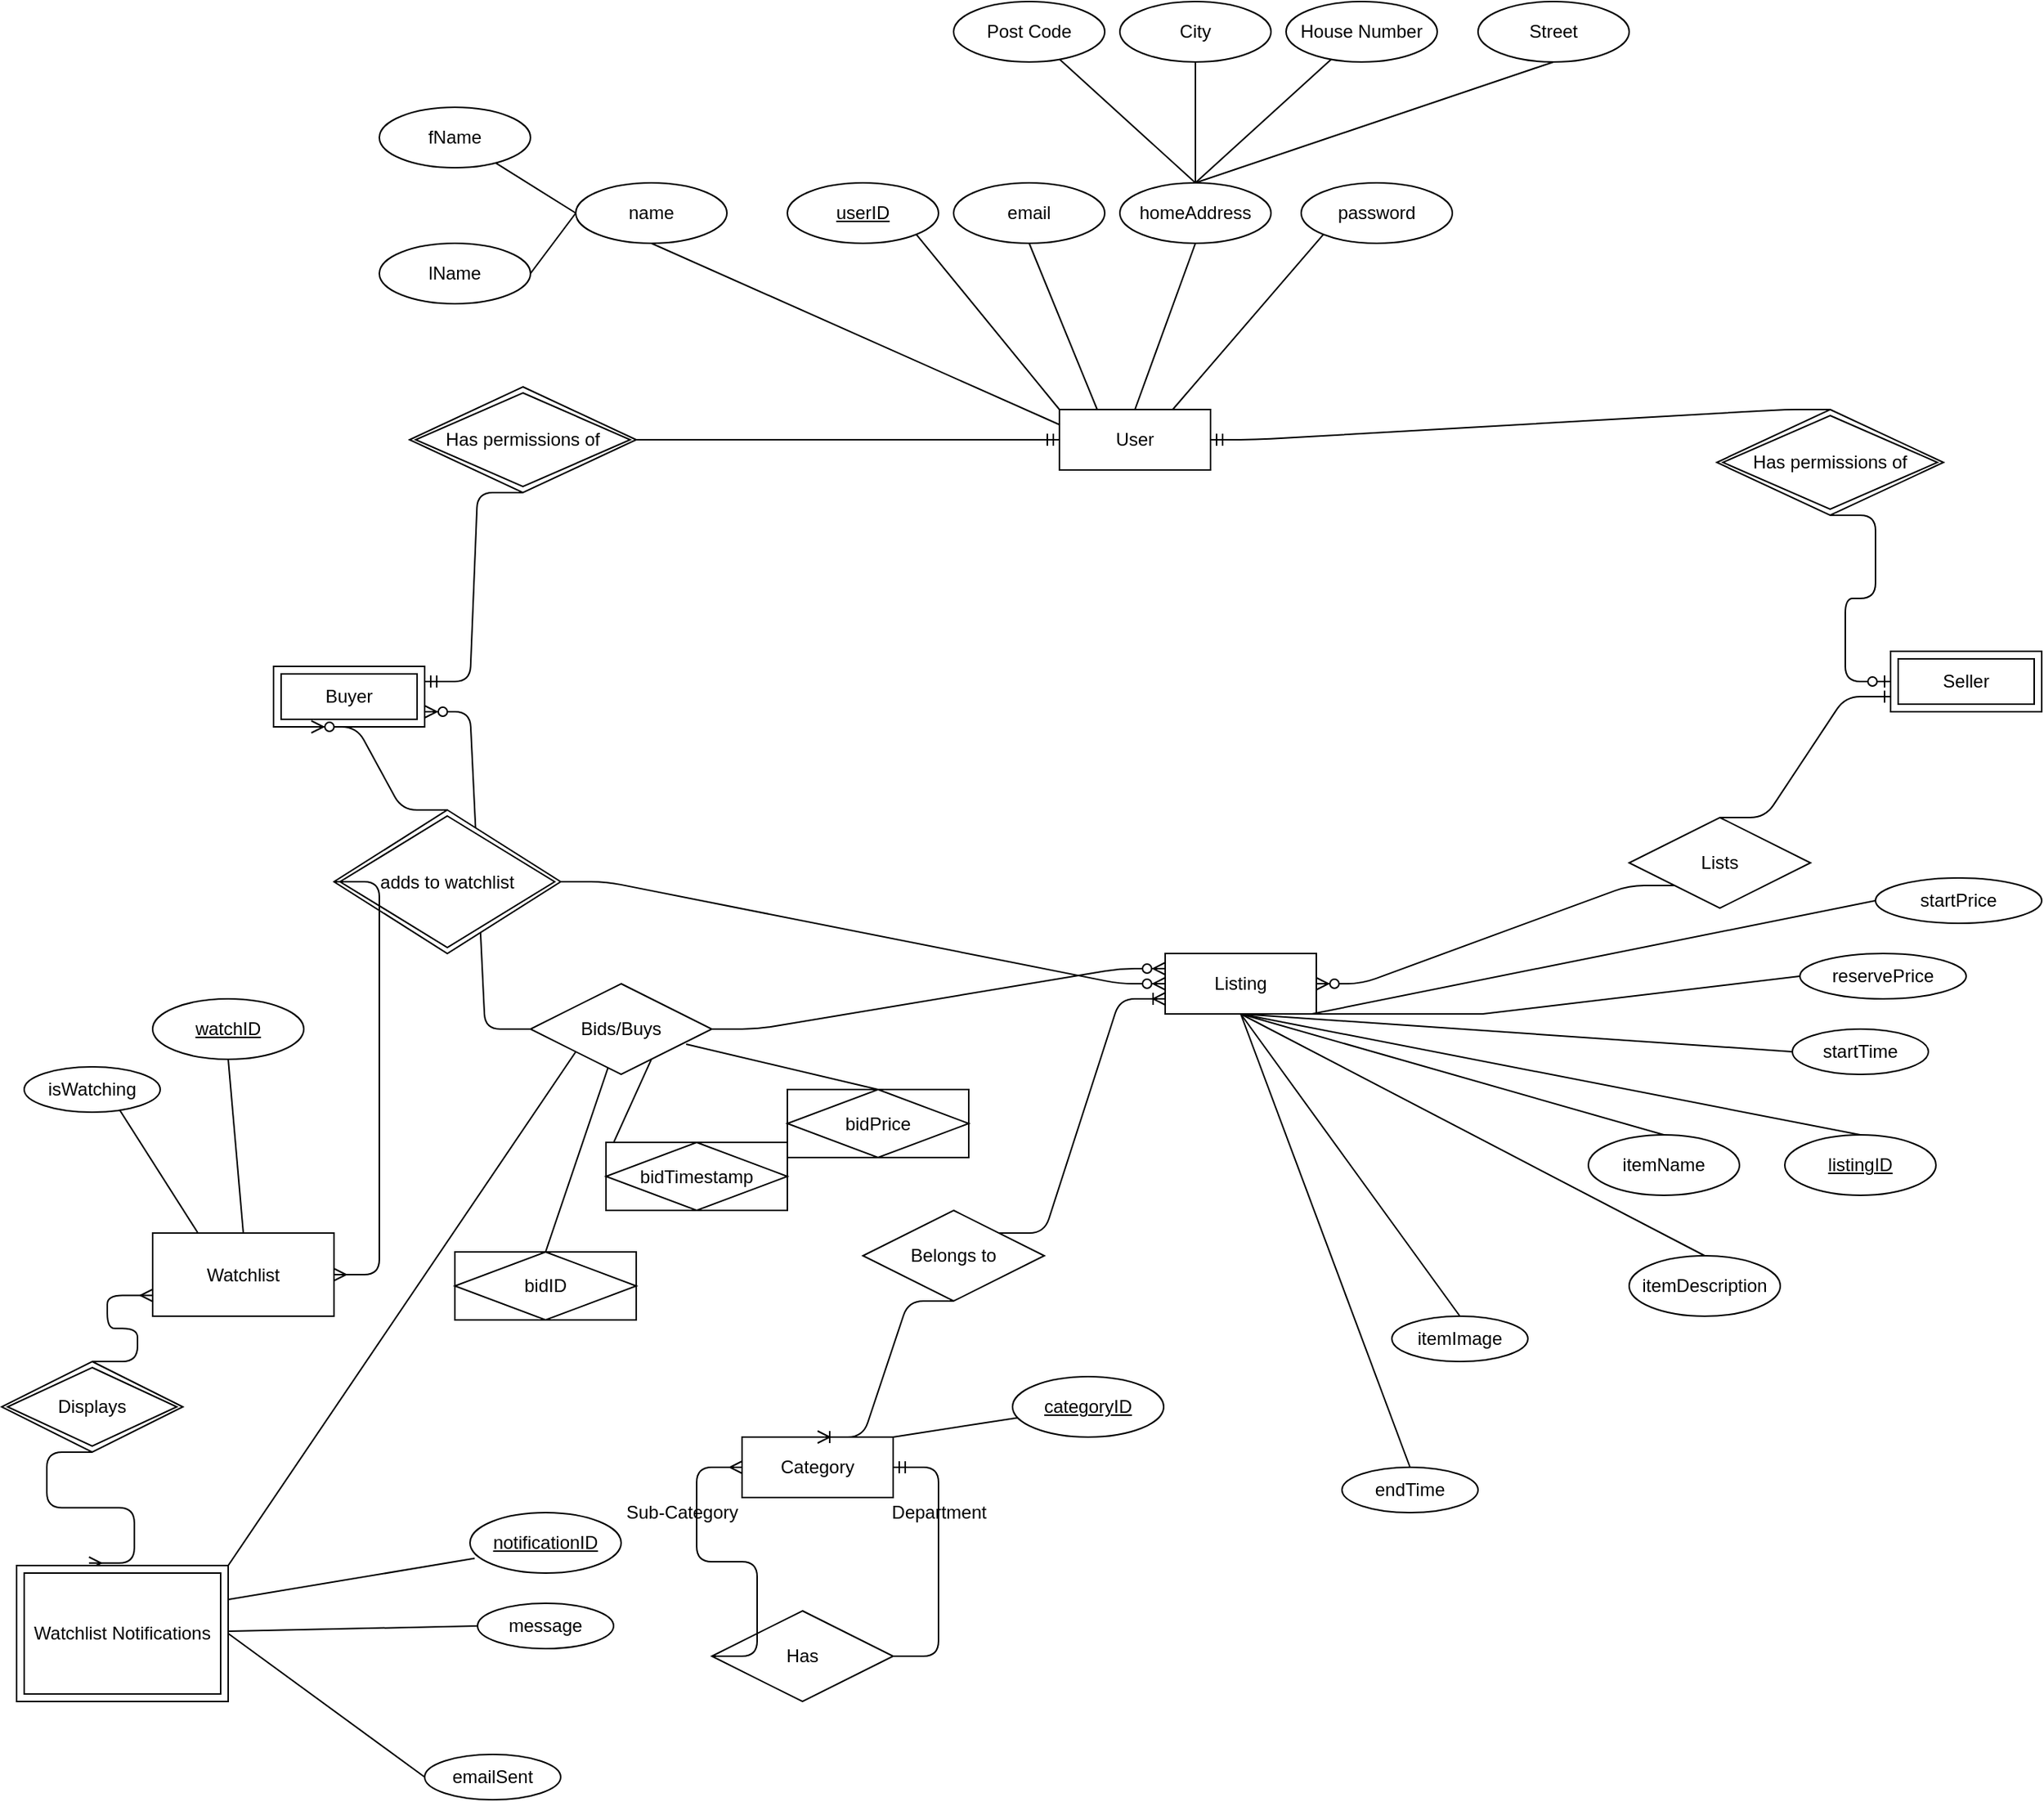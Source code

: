 <mxfile version="13.10.2" type="github">
  <diagram id="PBJe3xCFQkrLJ3TgRgL_" name="Page-1">
    <mxGraphModel dx="1074" dy="703" grid="1" gridSize="10" guides="1" tooltips="1" connect="1" arrows="1" fold="1" page="1" pageScale="1" pageWidth="1169" pageHeight="827" math="0" shadow="0">
      <root>
        <mxCell id="0" />
        <mxCell id="1" parent="0" />
        <mxCell id="jdo_Bs8H3Nefda1nTduL-1" value="User" style="whiteSpace=wrap;html=1;align=center;" parent="1" vertex="1">
          <mxGeometry x="750" y="300" width="100" height="40" as="geometry" />
        </mxCell>
        <mxCell id="jdo_Bs8H3Nefda1nTduL-9" value="Seller" style="shape=ext;margin=3;double=1;whiteSpace=wrap;html=1;align=center;" parent="1" vertex="1">
          <mxGeometry x="1300" y="460" width="100" height="40" as="geometry" />
        </mxCell>
        <mxCell id="jdo_Bs8H3Nefda1nTduL-10" value="Buyer" style="shape=ext;margin=3;double=1;whiteSpace=wrap;html=1;align=center;" parent="1" vertex="1">
          <mxGeometry x="230" y="470" width="100" height="40" as="geometry" />
        </mxCell>
        <mxCell id="jdo_Bs8H3Nefda1nTduL-14" value="" style="edgeStyle=entityRelationEdgeStyle;fontSize=12;html=1;endArrow=ERzeroToOne;endFill=1;rounded=1;exitX=0.5;exitY=1;exitDx=0;exitDy=0;entryX=0;entryY=0.5;entryDx=0;entryDy=0;" parent="1" source="yyaonT6aETKzKUPkDrwu-4" target="jdo_Bs8H3Nefda1nTduL-9" edge="1">
          <mxGeometry width="100" height="100" relative="1" as="geometry">
            <mxPoint x="1225" y="380" as="sourcePoint" />
            <mxPoint x="970" y="500" as="targetPoint" />
          </mxGeometry>
        </mxCell>
        <mxCell id="jdo_Bs8H3Nefda1nTduL-17" value="" style="edgeStyle=entityRelationEdgeStyle;fontSize=12;html=1;endArrow=ERmandOne;entryX=0;entryY=0.5;entryDx=0;entryDy=0;exitX=1;exitY=0.5;exitDx=0;exitDy=0;" parent="1" source="yyaonT6aETKzKUPkDrwu-5" target="jdo_Bs8H3Nefda1nTduL-1" edge="1">
          <mxGeometry width="100" height="100" relative="1" as="geometry">
            <mxPoint x="480" y="320" as="sourcePoint" />
            <mxPoint x="630" y="200" as="targetPoint" />
          </mxGeometry>
        </mxCell>
        <mxCell id="jdo_Bs8H3Nefda1nTduL-18" value="" style="edgeStyle=entityRelationEdgeStyle;fontSize=12;html=1;endArrow=ERmandOne;entryX=1;entryY=0.25;entryDx=0;entryDy=0;exitX=0.5;exitY=1;exitDx=0;exitDy=0;" parent="1" source="yyaonT6aETKzKUPkDrwu-5" target="jdo_Bs8H3Nefda1nTduL-10" edge="1">
          <mxGeometry width="100" height="100" relative="1" as="geometry">
            <mxPoint x="405" y="365" as="sourcePoint" />
            <mxPoint x="380" y="350" as="targetPoint" />
          </mxGeometry>
        </mxCell>
        <mxCell id="jdo_Bs8H3Nefda1nTduL-20" value="Lists" style="shape=rhombus;perimeter=rhombusPerimeter;whiteSpace=wrap;html=1;align=center;" parent="1" vertex="1">
          <mxGeometry x="1127" y="570" width="120" height="60" as="geometry" />
        </mxCell>
        <mxCell id="jdo_Bs8H3Nefda1nTduL-21" value="Listing" style="whiteSpace=wrap;html=1;align=center;" parent="1" vertex="1">
          <mxGeometry x="820" y="660" width="100" height="40" as="geometry" />
        </mxCell>
        <mxCell id="jdo_Bs8H3Nefda1nTduL-22" value="" style="edgeStyle=entityRelationEdgeStyle;fontSize=12;html=1;endArrow=ERzeroToMany;endFill=1;entryX=1;entryY=0.5;entryDx=0;entryDy=0;exitX=0;exitY=1;exitDx=0;exitDy=0;" parent="1" source="jdo_Bs8H3Nefda1nTduL-20" target="jdo_Bs8H3Nefda1nTduL-21" edge="1">
          <mxGeometry width="100" height="100" relative="1" as="geometry">
            <mxPoint x="1190" y="620" as="sourcePoint" />
            <mxPoint x="1330" y="650" as="targetPoint" />
          </mxGeometry>
        </mxCell>
        <mxCell id="jdo_Bs8H3Nefda1nTduL-25" value="" style="edgeStyle=entityRelationEdgeStyle;fontSize=12;html=1;endArrow=ERmandOne;entryX=1;entryY=0.5;entryDx=0;entryDy=0;exitX=0.5;exitY=0;exitDx=0;exitDy=0;" parent="1" source="yyaonT6aETKzKUPkDrwu-4" target="jdo_Bs8H3Nefda1nTduL-1" edge="1">
          <mxGeometry width="100" height="100" relative="1" as="geometry">
            <mxPoint x="1187.5" y="312.5" as="sourcePoint" />
            <mxPoint x="1030" y="120" as="targetPoint" />
          </mxGeometry>
        </mxCell>
        <mxCell id="jdo_Bs8H3Nefda1nTduL-26" value="listingID" style="ellipse;whiteSpace=wrap;html=1;align=center;fontStyle=4;" parent="1" vertex="1">
          <mxGeometry x="1230" y="780" width="100" height="40" as="geometry" />
        </mxCell>
        <mxCell id="jdo_Bs8H3Nefda1nTduL-27" value="" style="endArrow=none;html=1;rounded=0;entryX=0.5;entryY=0;entryDx=0;entryDy=0;exitX=0.5;exitY=1;exitDx=0;exitDy=0;" parent="1" source="jdo_Bs8H3Nefda1nTduL-21" target="jdo_Bs8H3Nefda1nTduL-26" edge="1">
          <mxGeometry relative="1" as="geometry">
            <mxPoint x="1270" y="460" as="sourcePoint" />
            <mxPoint x="1430" y="460" as="targetPoint" />
          </mxGeometry>
        </mxCell>
        <mxCell id="jdo_Bs8H3Nefda1nTduL-28" value="" style="edgeStyle=entityRelationEdgeStyle;fontSize=12;html=1;endArrow=ERone;endFill=1;entryX=0;entryY=0.75;entryDx=0;entryDy=0;exitX=0.5;exitY=0;exitDx=0;exitDy=0;" parent="1" source="jdo_Bs8H3Nefda1nTduL-20" target="jdo_Bs8H3Nefda1nTduL-9" edge="1">
          <mxGeometry width="100" height="100" relative="1" as="geometry">
            <mxPoint x="980" y="760" as="sourcePoint" />
            <mxPoint x="1080" y="660" as="targetPoint" />
          </mxGeometry>
        </mxCell>
        <mxCell id="jdo_Bs8H3Nefda1nTduL-29" value="itemName" style="ellipse;whiteSpace=wrap;html=1;align=center;" parent="1" vertex="1">
          <mxGeometry x="1100" y="780" width="100" height="40" as="geometry" />
        </mxCell>
        <mxCell id="jdo_Bs8H3Nefda1nTduL-30" value="" style="endArrow=none;html=1;rounded=0;entryX=0.5;entryY=1;entryDx=0;entryDy=0;exitX=0.5;exitY=0;exitDx=0;exitDy=0;" parent="1" source="jdo_Bs8H3Nefda1nTduL-29" target="jdo_Bs8H3Nefda1nTduL-21" edge="1">
          <mxGeometry relative="1" as="geometry">
            <mxPoint x="850" y="770" as="sourcePoint" />
            <mxPoint x="1010" y="770" as="targetPoint" />
          </mxGeometry>
        </mxCell>
        <mxCell id="jdo_Bs8H3Nefda1nTduL-31" value="itemDescription" style="ellipse;whiteSpace=wrap;html=1;align=center;" parent="1" vertex="1">
          <mxGeometry x="1127" y="860" width="100" height="40" as="geometry" />
        </mxCell>
        <mxCell id="jdo_Bs8H3Nefda1nTduL-34" value="" style="endArrow=none;html=1;rounded=0;entryX=0.5;entryY=1;entryDx=0;entryDy=0;exitX=0.5;exitY=0;exitDx=0;exitDy=0;" parent="1" source="jdo_Bs8H3Nefda1nTduL-31" target="jdo_Bs8H3Nefda1nTduL-21" edge="1">
          <mxGeometry relative="1" as="geometry">
            <mxPoint x="1040" y="810" as="sourcePoint" />
            <mxPoint x="1030" y="750" as="targetPoint" />
          </mxGeometry>
        </mxCell>
        <mxCell id="jdo_Bs8H3Nefda1nTduL-35" value="Bids/Buys" style="shape=rhombus;perimeter=rhombusPerimeter;whiteSpace=wrap;html=1;align=center;" parent="1" vertex="1">
          <mxGeometry x="400" y="680" width="120" height="60" as="geometry" />
        </mxCell>
        <mxCell id="jdo_Bs8H3Nefda1nTduL-37" value="" style="edgeStyle=entityRelationEdgeStyle;fontSize=12;html=1;endArrow=ERzeroToMany;endFill=1;entryX=0;entryY=0.25;entryDx=0;entryDy=0;exitX=1;exitY=0.5;exitDx=0;exitDy=0;" parent="1" source="jdo_Bs8H3Nefda1nTduL-35" target="jdo_Bs8H3Nefda1nTduL-21" edge="1">
          <mxGeometry width="100" height="100" relative="1" as="geometry">
            <mxPoint x="680" y="810" as="sourcePoint" />
            <mxPoint x="780" y="710" as="targetPoint" />
          </mxGeometry>
        </mxCell>
        <mxCell id="jdo_Bs8H3Nefda1nTduL-38" value="" style="edgeStyle=entityRelationEdgeStyle;fontSize=12;html=1;endArrow=ERzeroToMany;endFill=1;exitX=0;exitY=0.5;exitDx=0;exitDy=0;entryX=1;entryY=0.75;entryDx=0;entryDy=0;" parent="1" source="jdo_Bs8H3Nefda1nTduL-35" target="jdo_Bs8H3Nefda1nTduL-10" edge="1">
          <mxGeometry width="100" height="100" relative="1" as="geometry">
            <mxPoint x="690" y="640" as="sourcePoint" />
            <mxPoint x="510" y="510" as="targetPoint" />
          </mxGeometry>
        </mxCell>
        <mxCell id="jdo_Bs8H3Nefda1nTduL-40" value="" style="endArrow=none;html=1;rounded=0;entryX=0.5;entryY=0;entryDx=0;entryDy=0;" parent="1" target="mfhCSQvNzGBigoYCUfAT-106" edge="1">
          <mxGeometry relative="1" as="geometry">
            <mxPoint x="503" y="720" as="sourcePoint" />
            <mxPoint x="630.0" y="720" as="targetPoint" />
          </mxGeometry>
        </mxCell>
        <mxCell id="jdo_Bs8H3Nefda1nTduL-42" value="" style="endArrow=none;html=1;rounded=0;exitX=0.5;exitY=0;exitDx=0;exitDy=0;" parent="1" source="mfhCSQvNzGBigoYCUfAT-104" target="jdo_Bs8H3Nefda1nTduL-35" edge="1">
          <mxGeometry relative="1" as="geometry">
            <mxPoint x="490.0" y="675" as="sourcePoint" />
            <mxPoint x="910" y="610" as="targetPoint" />
          </mxGeometry>
        </mxCell>
        <mxCell id="jdo_Bs8H3Nefda1nTduL-44" value="" style="endArrow=none;html=1;rounded=0;entryX=0.5;entryY=1;entryDx=0;entryDy=0;exitX=0.5;exitY=0;exitDx=0;exitDy=0;" parent="1" source="mfhCSQvNzGBigoYCUfAT-100" target="jdo_Bs8H3Nefda1nTduL-21" edge="1">
          <mxGeometry relative="1" as="geometry">
            <mxPoint x="975" y="990" as="sourcePoint" />
            <mxPoint x="880" y="710" as="targetPoint" />
          </mxGeometry>
        </mxCell>
        <mxCell id="jdo_Bs8H3Nefda1nTduL-45" value="Belongs to" style="shape=rhombus;perimeter=rhombusPerimeter;whiteSpace=wrap;html=1;align=center;" parent="1" vertex="1">
          <mxGeometry x="620" y="830" width="120" height="60" as="geometry" />
        </mxCell>
        <mxCell id="jdo_Bs8H3Nefda1nTduL-46" value="Category" style="whiteSpace=wrap;html=1;align=center;" parent="1" vertex="1">
          <mxGeometry x="540" y="980" width="100" height="40" as="geometry" />
        </mxCell>
        <mxCell id="jdo_Bs8H3Nefda1nTduL-50" value="" style="edgeStyle=entityRelationEdgeStyle;fontSize=12;html=1;endArrow=ERoneToMany;exitX=0.5;exitY=1;exitDx=0;exitDy=0;entryX=0.5;entryY=0;entryDx=0;entryDy=0;" parent="1" source="jdo_Bs8H3Nefda1nTduL-45" target="jdo_Bs8H3Nefda1nTduL-46" edge="1">
          <mxGeometry width="100" height="100" relative="1" as="geometry">
            <mxPoint x="767" y="870" as="sourcePoint" />
            <mxPoint x="940" y="690" as="targetPoint" />
          </mxGeometry>
        </mxCell>
        <mxCell id="mfhCSQvNzGBigoYCUfAT-18" style="edgeStyle=none;rounded=0;orthogonalLoop=1;jettySize=auto;html=1;exitX=1;exitY=1;exitDx=0;exitDy=0;entryX=0;entryY=0;entryDx=0;entryDy=0;endArrow=none;endFill=0;" parent="1" source="mfhCSQvNzGBigoYCUfAT-3" target="jdo_Bs8H3Nefda1nTduL-1" edge="1">
          <mxGeometry relative="1" as="geometry" />
        </mxCell>
        <mxCell id="mfhCSQvNzGBigoYCUfAT-3" value="&lt;u&gt;userID&lt;/u&gt;" style="ellipse;whiteSpace=wrap;html=1;align=center;" parent="1" vertex="1">
          <mxGeometry x="570" y="150" width="100" height="40" as="geometry" />
        </mxCell>
        <mxCell id="mfhCSQvNzGBigoYCUfAT-17" style="edgeStyle=none;rounded=0;orthogonalLoop=1;jettySize=auto;html=1;exitX=0.5;exitY=1;exitDx=0;exitDy=0;entryX=0.25;entryY=0;entryDx=0;entryDy=0;endArrow=none;endFill=0;" parent="1" source="mfhCSQvNzGBigoYCUfAT-7" target="jdo_Bs8H3Nefda1nTduL-1" edge="1">
          <mxGeometry relative="1" as="geometry" />
        </mxCell>
        <mxCell id="mfhCSQvNzGBigoYCUfAT-7" value="email" style="ellipse;whiteSpace=wrap;html=1;align=center;" parent="1" vertex="1">
          <mxGeometry x="680" y="150" width="100" height="40" as="geometry" />
        </mxCell>
        <mxCell id="mfhCSQvNzGBigoYCUfAT-16" style="edgeStyle=none;rounded=0;orthogonalLoop=1;jettySize=auto;html=1;exitX=0.5;exitY=1;exitDx=0;exitDy=0;entryX=0.5;entryY=0;entryDx=0;entryDy=0;endArrow=none;endFill=0;" parent="1" target="jdo_Bs8H3Nefda1nTduL-1" edge="1">
          <mxGeometry relative="1" as="geometry">
            <mxPoint x="840.0" y="190" as="sourcePoint" />
          </mxGeometry>
        </mxCell>
        <mxCell id="mfhCSQvNzGBigoYCUfAT-19" style="edgeStyle=none;rounded=0;orthogonalLoop=1;jettySize=auto;html=1;exitX=0;exitY=1;exitDx=0;exitDy=0;entryX=0.75;entryY=0;entryDx=0;entryDy=0;endArrow=none;endFill=0;" parent="1" source="mfhCSQvNzGBigoYCUfAT-13" target="jdo_Bs8H3Nefda1nTduL-1" edge="1">
          <mxGeometry relative="1" as="geometry" />
        </mxCell>
        <mxCell id="mfhCSQvNzGBigoYCUfAT-13" value="password" style="ellipse;whiteSpace=wrap;html=1;align=center;" parent="1" vertex="1">
          <mxGeometry x="910" y="150" width="100" height="40" as="geometry" />
        </mxCell>
        <mxCell id="mfhCSQvNzGBigoYCUfAT-27" value="itemImage" style="ellipse;whiteSpace=wrap;html=1;align=center;" parent="1" vertex="1">
          <mxGeometry x="970" y="900" width="90" height="30" as="geometry" />
        </mxCell>
        <mxCell id="mfhCSQvNzGBigoYCUfAT-28" value="" style="endArrow=none;html=1;rounded=0;exitX=0.5;exitY=0;exitDx=0;exitDy=0;" parent="1" source="mfhCSQvNzGBigoYCUfAT-27" edge="1">
          <mxGeometry relative="1" as="geometry">
            <mxPoint x="1055.355" y="925.858" as="sourcePoint" />
            <mxPoint x="870" y="700" as="targetPoint" />
          </mxGeometry>
        </mxCell>
        <mxCell id="mfhCSQvNzGBigoYCUfAT-29" value="reservePrice" style="ellipse;whiteSpace=wrap;html=1;align=center;" parent="1" vertex="1">
          <mxGeometry x="1240" y="660" width="110" height="30" as="geometry" />
        </mxCell>
        <mxCell id="mfhCSQvNzGBigoYCUfAT-30" value="" style="endArrow=none;html=1;rounded=0;entryX=1;entryY=1;entryDx=0;entryDy=0;exitX=0;exitY=0.5;exitDx=0;exitDy=0;" parent="1" source="mfhCSQvNzGBigoYCUfAT-29" edge="1">
          <mxGeometry relative="1" as="geometry">
            <mxPoint x="1005.355" y="925.858" as="sourcePoint" />
            <mxPoint x="870.0" y="700" as="targetPoint" />
            <Array as="points">
              <mxPoint x="1030" y="700" />
            </Array>
          </mxGeometry>
        </mxCell>
        <mxCell id="mfhCSQvNzGBigoYCUfAT-41" value="" style="endArrow=none;html=1;rounded=0;exitX=0;exitY=0.5;exitDx=0;exitDy=0;" parent="1" edge="1" source="mfhCSQvNzGBigoYCUfAT-96">
          <mxGeometry relative="1" as="geometry">
            <mxPoint x="1240" y="730" as="sourcePoint" />
            <mxPoint x="870" y="700" as="targetPoint" />
          </mxGeometry>
        </mxCell>
        <mxCell id="mfhCSQvNzGBigoYCUfAT-44" value="" style="endArrow=none;html=1;rounded=0;entryX=0;entryY=0.25;entryDx=0;entryDy=0;exitX=0.667;exitY=0.833;exitDx=0;exitDy=0;exitPerimeter=0;" parent="1" source="jdo_Bs8H3Nefda1nTduL-35" target="mfhCSQvNzGBigoYCUfAT-105" edge="1">
          <mxGeometry relative="1" as="geometry">
            <mxPoint x="540" y="720" as="sourcePoint" />
            <mxPoint x="510.0" y="800" as="targetPoint" />
          </mxGeometry>
        </mxCell>
        <mxCell id="mfhCSQvNzGBigoYCUfAT-49" value="" style="edgeStyle=none;rounded=0;orthogonalLoop=1;jettySize=auto;html=1;endArrow=none;endFill=0;" parent="1" target="mfhCSQvNzGBigoYCUfAT-48" edge="1">
          <mxGeometry relative="1" as="geometry">
            <mxPoint x="840.0" y="150" as="sourcePoint" />
          </mxGeometry>
        </mxCell>
        <mxCell id="mfhCSQvNzGBigoYCUfAT-48" value="City" style="ellipse;whiteSpace=wrap;html=1;align=center;" parent="1" vertex="1">
          <mxGeometry x="790" y="30" width="100" height="40" as="geometry" />
        </mxCell>
        <mxCell id="mfhCSQvNzGBigoYCUfAT-50" value="" style="edgeStyle=none;rounded=0;orthogonalLoop=1;jettySize=auto;html=1;exitX=0.5;exitY=0;exitDx=0;exitDy=0;endArrow=none;endFill=0;" parent="1" target="mfhCSQvNzGBigoYCUfAT-51" edge="1">
          <mxGeometry relative="1" as="geometry">
            <mxPoint x="840.0" y="150" as="sourcePoint" />
          </mxGeometry>
        </mxCell>
        <mxCell id="mfhCSQvNzGBigoYCUfAT-51" value="House Number" style="ellipse;whiteSpace=wrap;html=1;align=center;" parent="1" vertex="1">
          <mxGeometry x="900" y="30" width="100" height="40" as="geometry" />
        </mxCell>
        <mxCell id="mfhCSQvNzGBigoYCUfAT-52" value="" style="edgeStyle=none;rounded=0;orthogonalLoop=1;jettySize=auto;html=1;exitX=0.5;exitY=0;exitDx=0;exitDy=0;endArrow=none;endFill=0;" parent="1" target="mfhCSQvNzGBigoYCUfAT-53" edge="1">
          <mxGeometry relative="1" as="geometry">
            <mxPoint x="840.0" y="150" as="sourcePoint" />
          </mxGeometry>
        </mxCell>
        <mxCell id="mfhCSQvNzGBigoYCUfAT-53" value="Post Code" style="ellipse;whiteSpace=wrap;html=1;align=center;" parent="1" vertex="1">
          <mxGeometry x="680" y="30" width="100" height="40" as="geometry" />
        </mxCell>
        <mxCell id="mfhCSQvNzGBigoYCUfAT-58" style="edgeStyle=none;rounded=0;orthogonalLoop=1;jettySize=auto;html=1;exitX=0.5;exitY=1;exitDx=0;exitDy=0;entryX=0;entryY=0.25;entryDx=0;entryDy=0;endArrow=none;endFill=0;" parent="1" target="jdo_Bs8H3Nefda1nTduL-1" edge="1">
          <mxGeometry relative="1" as="geometry">
            <mxPoint x="545.0" y="300" as="targetPoint" />
            <mxPoint x="480" y="190" as="sourcePoint" />
          </mxGeometry>
        </mxCell>
        <mxCell id="mfhCSQvNzGBigoYCUfAT-60" value="Street" style="ellipse;whiteSpace=wrap;html=1;align=center;" parent="1" vertex="1">
          <mxGeometry x="1027" y="30" width="100" height="40" as="geometry" />
        </mxCell>
        <mxCell id="mfhCSQvNzGBigoYCUfAT-61" value="" style="edgeStyle=none;rounded=0;orthogonalLoop=1;jettySize=auto;html=1;exitX=0.5;exitY=0;exitDx=0;exitDy=0;endArrow=none;endFill=0;entryX=0.5;entryY=1;entryDx=0;entryDy=0;" parent="1" target="mfhCSQvNzGBigoYCUfAT-60" edge="1">
          <mxGeometry relative="1" as="geometry">
            <mxPoint x="840.0" y="150" as="sourcePoint" />
            <mxPoint x="939.953" y="78.322" as="targetPoint" />
          </mxGeometry>
        </mxCell>
        <mxCell id="mfhCSQvNzGBigoYCUfAT-67" value="" style="edgeStyle=none;rounded=0;orthogonalLoop=1;jettySize=auto;html=1;endArrow=none;endFill=0;exitX=0;exitY=0.5;exitDx=0;exitDy=0;" parent="1" target="mfhCSQvNzGBigoYCUfAT-68" edge="1">
          <mxGeometry relative="1" as="geometry">
            <mxPoint x="430" y="170" as="sourcePoint" />
          </mxGeometry>
        </mxCell>
        <mxCell id="mfhCSQvNzGBigoYCUfAT-68" value="fName" style="ellipse;whiteSpace=wrap;html=1;align=center;" parent="1" vertex="1">
          <mxGeometry x="300" y="100" width="100" height="40" as="geometry" />
        </mxCell>
        <mxCell id="mfhCSQvNzGBigoYCUfAT-69" value="lName" style="ellipse;whiteSpace=wrap;html=1;align=center;" parent="1" vertex="1">
          <mxGeometry x="300" y="190" width="100" height="40" as="geometry" />
        </mxCell>
        <mxCell id="mfhCSQvNzGBigoYCUfAT-70" value="" style="edgeStyle=none;rounded=0;orthogonalLoop=1;jettySize=auto;html=1;endArrow=none;endFill=0;exitX=0;exitY=0.5;exitDx=0;exitDy=0;entryX=1;entryY=0.5;entryDx=0;entryDy=0;" parent="1" target="mfhCSQvNzGBigoYCUfAT-69" edge="1">
          <mxGeometry relative="1" as="geometry">
            <mxPoint x="430" y="170" as="sourcePoint" />
            <mxPoint x="386.896" y="146.86" as="targetPoint" />
          </mxGeometry>
        </mxCell>
        <mxCell id="mfhCSQvNzGBigoYCUfAT-94" value="homeAddress" style="ellipse;whiteSpace=wrap;html=1;align=center;" parent="1" vertex="1">
          <mxGeometry x="790" y="150" width="100" height="40" as="geometry" />
        </mxCell>
        <mxCell id="mfhCSQvNzGBigoYCUfAT-96" value="startTime" style="ellipse;whiteSpace=wrap;html=1;align=center;" parent="1" vertex="1">
          <mxGeometry x="1235" y="710" width="90" height="30" as="geometry" />
        </mxCell>
        <mxCell id="mfhCSQvNzGBigoYCUfAT-100" value="endTime" style="ellipse;whiteSpace=wrap;html=1;align=center;" parent="1" vertex="1">
          <mxGeometry x="937" y="1000" width="90" height="30" as="geometry" />
        </mxCell>
        <mxCell id="mfhCSQvNzGBigoYCUfAT-104" value="bidID" style="shape=associativeEntity;whiteSpace=wrap;html=1;align=center;" parent="1" vertex="1">
          <mxGeometry x="350" y="857.5" width="120" height="45" as="geometry" />
        </mxCell>
        <mxCell id="mfhCSQvNzGBigoYCUfAT-105" value="bidTimestamp" style="shape=associativeEntity;whiteSpace=wrap;html=1;align=center;" parent="1" vertex="1">
          <mxGeometry x="450" y="785" width="120" height="45" as="geometry" />
        </mxCell>
        <mxCell id="mfhCSQvNzGBigoYCUfAT-106" value="bidPrice" style="shape=associativeEntity;whiteSpace=wrap;html=1;align=center;" parent="1" vertex="1">
          <mxGeometry x="570" y="750" width="120" height="45" as="geometry" />
        </mxCell>
        <mxCell id="mfhCSQvNzGBigoYCUfAT-126" value="startPrice" style="ellipse;whiteSpace=wrap;html=1;align=center;" parent="1" vertex="1">
          <mxGeometry x="1290" y="610" width="110" height="30" as="geometry" />
        </mxCell>
        <mxCell id="mfhCSQvNzGBigoYCUfAT-127" value="" style="endArrow=none;html=1;rounded=0;exitX=0;exitY=0.5;exitDx=0;exitDy=0;" parent="1" source="mfhCSQvNzGBigoYCUfAT-126" edge="1">
          <mxGeometry relative="1" as="geometry">
            <mxPoint x="1287" y="720" as="sourcePoint" />
            <mxPoint x="917" y="700" as="targetPoint" />
          </mxGeometry>
        </mxCell>
        <mxCell id="mfhCSQvNzGBigoYCUfAT-128" value="" style="edgeStyle=entityRelationEdgeStyle;fontSize=12;html=1;endArrow=ERoneToMany;entryX=0;entryY=0.75;entryDx=0;entryDy=0;exitX=1;exitY=0;exitDx=0;exitDy=0;" parent="1" source="jdo_Bs8H3Nefda1nTduL-45" target="jdo_Bs8H3Nefda1nTduL-21" edge="1">
          <mxGeometry width="100" height="100" relative="1" as="geometry">
            <mxPoint x="590" y="850" as="sourcePoint" />
            <mxPoint x="770" y="745" as="targetPoint" />
          </mxGeometry>
        </mxCell>
        <mxCell id="mfhCSQvNzGBigoYCUfAT-129" value="Has" style="shape=rhombus;perimeter=rhombusPerimeter;whiteSpace=wrap;html=1;align=center;" parent="1" vertex="1">
          <mxGeometry x="520" y="1095" width="120" height="60" as="geometry" />
        </mxCell>
        <mxCell id="jAN6Pm0lT5QuEJ-GA6cV-1" value="name" style="ellipse;whiteSpace=wrap;html=1;align=center;" parent="1" vertex="1">
          <mxGeometry x="430" y="150" width="100" height="40" as="geometry" />
        </mxCell>
        <mxCell id="jAN6Pm0lT5QuEJ-GA6cV-9" value="" style="edgeStyle=entityRelationEdgeStyle;fontSize=12;html=1;endArrow=ERmandOne;entryX=1;entryY=0.5;entryDx=0;entryDy=0;exitX=1;exitY=0.5;exitDx=0;exitDy=0;" parent="1" target="jdo_Bs8H3Nefda1nTduL-46" edge="1" source="mfhCSQvNzGBigoYCUfAT-129">
          <mxGeometry width="100" height="100" relative="1" as="geometry">
            <mxPoint x="650" y="1090" as="sourcePoint" />
            <mxPoint x="750" y="990" as="targetPoint" />
          </mxGeometry>
        </mxCell>
        <mxCell id="jAN6Pm0lT5QuEJ-GA6cV-11" value="" style="edgeStyle=entityRelationEdgeStyle;fontSize=12;html=1;endArrow=ERmany;entryX=0;entryY=0.5;entryDx=0;entryDy=0;exitX=0;exitY=0.5;exitDx=0;exitDy=0;" parent="1" source="mfhCSQvNzGBigoYCUfAT-129" target="jdo_Bs8H3Nefda1nTduL-46" edge="1">
          <mxGeometry width="100" height="100" relative="1" as="geometry">
            <mxPoint x="360" y="1100" as="sourcePoint" />
            <mxPoint x="470" y="1150" as="targetPoint" />
          </mxGeometry>
        </mxCell>
        <mxCell id="jAN6Pm0lT5QuEJ-GA6cV-12" value="categoryID" style="ellipse;whiteSpace=wrap;html=1;align=center;fontStyle=4;" parent="1" vertex="1">
          <mxGeometry x="719" y="940" width="100" height="40" as="geometry" />
        </mxCell>
        <mxCell id="jAN6Pm0lT5QuEJ-GA6cV-13" value="" style="endArrow=none;html=1;rounded=0;exitX=1;exitY=0;exitDx=0;exitDy=0;" parent="1" source="jdo_Bs8H3Nefda1nTduL-46" target="jAN6Pm0lT5QuEJ-GA6cV-12" edge="1">
          <mxGeometry relative="1" as="geometry">
            <mxPoint x="690" y="875" as="sourcePoint" />
            <mxPoint x="342" y="935" as="targetPoint" />
          </mxGeometry>
        </mxCell>
        <mxCell id="jAN6Pm0lT5QuEJ-GA6cV-15" value="adds to watchlist" style="shape=rhombus;double=1;perimeter=rhombusPerimeter;whiteSpace=wrap;html=1;align=center;shadow=0;sketch=0;strokeColor=#000000;gradientColor=none;" parent="1" vertex="1">
          <mxGeometry x="270" y="565" width="150" height="95" as="geometry" />
        </mxCell>
        <mxCell id="jAN6Pm0lT5QuEJ-GA6cV-16" value="" style="edgeStyle=entityRelationEdgeStyle;fontSize=12;html=1;endArrow=ERzeroToMany;endFill=1;entryX=0;entryY=0.5;entryDx=0;entryDy=0;exitX=1;exitY=0.5;exitDx=0;exitDy=0;" parent="1" source="jAN6Pm0lT5QuEJ-GA6cV-15" target="jdo_Bs8H3Nefda1nTduL-21" edge="1">
          <mxGeometry width="100" height="100" relative="1" as="geometry">
            <mxPoint x="380" y="1044" as="sourcePoint" />
            <mxPoint x="740" y="450" as="targetPoint" />
          </mxGeometry>
        </mxCell>
        <mxCell id="jAN6Pm0lT5QuEJ-GA6cV-17" value="" style="fontSize=12;html=1;endArrow=ERzeroToMany;endFill=1;exitX=0.5;exitY=0;exitDx=0;exitDy=0;edgeStyle=entityRelationEdgeStyle;entryX=0.25;entryY=1;entryDx=0;entryDy=0;" parent="1" source="jAN6Pm0lT5QuEJ-GA6cV-15" target="jdo_Bs8H3Nefda1nTduL-10" edge="1">
          <mxGeometry width="100" height="100" relative="1" as="geometry">
            <mxPoint x="230" y="560" as="sourcePoint" />
            <mxPoint x="150" y="510" as="targetPoint" />
          </mxGeometry>
        </mxCell>
        <mxCell id="yyaonT6aETKzKUPkDrwu-4" value="Has permissions of" style="shape=rhombus;double=1;perimeter=rhombusPerimeter;whiteSpace=wrap;html=1;align=center;" parent="1" vertex="1">
          <mxGeometry x="1185" y="300" width="150" height="70" as="geometry" />
        </mxCell>
        <mxCell id="yyaonT6aETKzKUPkDrwu-5" value="Has permissions of" style="shape=rhombus;double=1;perimeter=rhombusPerimeter;whiteSpace=wrap;html=1;align=center;" parent="1" vertex="1">
          <mxGeometry x="320" y="285" width="150" height="70" as="geometry" />
        </mxCell>
        <mxCell id="xS7GmeacJNWUDyaj3ZgE-4" value="Sub-Category" style="text;html=1;align=center;verticalAlign=middle;resizable=0;points=[];autosize=1;rotation=0;" vertex="1" parent="1">
          <mxGeometry x="455" y="1020" width="90" height="20" as="geometry" />
        </mxCell>
        <mxCell id="xS7GmeacJNWUDyaj3ZgE-7" value="Department" style="text;html=1;align=center;verticalAlign=middle;resizable=0;points=[];autosize=1;" vertex="1" parent="1">
          <mxGeometry x="630" y="1020" width="80" height="20" as="geometry" />
        </mxCell>
        <mxCell id="xS7GmeacJNWUDyaj3ZgE-10" value="Watchlist" style="whiteSpace=wrap;html=1;align=center;" vertex="1" parent="1">
          <mxGeometry x="150" y="845" width="120" height="55" as="geometry" />
        </mxCell>
        <mxCell id="xS7GmeacJNWUDyaj3ZgE-11" value="" style="edgeStyle=entityRelationEdgeStyle;fontSize=12;html=1;endArrow=ERmany;exitX=0;exitY=0.5;exitDx=0;exitDy=0;entryX=1;entryY=0.5;entryDx=0;entryDy=0;" edge="1" parent="1" source="jAN6Pm0lT5QuEJ-GA6cV-15" target="xS7GmeacJNWUDyaj3ZgE-10">
          <mxGeometry width="100" height="100" relative="1" as="geometry">
            <mxPoint x="220" y="1035" as="sourcePoint" />
            <mxPoint x="290" y="910" as="targetPoint" />
          </mxGeometry>
        </mxCell>
        <mxCell id="xS7GmeacJNWUDyaj3ZgE-13" value="watchID" style="ellipse;whiteSpace=wrap;html=1;align=center;fontStyle=4;" vertex="1" parent="1">
          <mxGeometry x="150" y="690" width="100" height="40" as="geometry" />
        </mxCell>
        <mxCell id="xS7GmeacJNWUDyaj3ZgE-14" value="" style="endArrow=none;html=1;rounded=0;exitX=0.5;exitY=0;exitDx=0;exitDy=0;entryX=0.5;entryY=1;entryDx=0;entryDy=0;" edge="1" parent="1" source="xS7GmeacJNWUDyaj3ZgE-10" target="xS7GmeacJNWUDyaj3ZgE-13">
          <mxGeometry relative="1" as="geometry">
            <mxPoint x="130" y="867.5" as="sourcePoint" />
            <mxPoint x="290" y="867.5" as="targetPoint" />
          </mxGeometry>
        </mxCell>
        <mxCell id="xS7GmeacJNWUDyaj3ZgE-16" value="" style="endArrow=none;html=1;rounded=0;exitX=0.25;exitY=0;exitDx=0;exitDy=0;entryX=0.5;entryY=0;entryDx=0;entryDy=0;" edge="1" parent="1" source="xS7GmeacJNWUDyaj3ZgE-10" target="xS7GmeacJNWUDyaj3ZgE-17">
          <mxGeometry relative="1" as="geometry">
            <mxPoint x="130" y="999.41" as="sourcePoint" />
            <mxPoint x="330" y="960" as="targetPoint" />
            <Array as="points" />
          </mxGeometry>
        </mxCell>
        <mxCell id="xS7GmeacJNWUDyaj3ZgE-17" value="isWatching" style="ellipse;whiteSpace=wrap;html=1;align=center;" vertex="1" parent="1">
          <mxGeometry x="65" y="735" width="90" height="30" as="geometry" />
        </mxCell>
        <mxCell id="xS7GmeacJNWUDyaj3ZgE-23" value="" style="edgeStyle=entityRelationEdgeStyle;fontSize=12;html=1;endArrow=ERmany;entryX=0;entryY=0.75;entryDx=0;entryDy=0;exitX=0.5;exitY=0;exitDx=0;exitDy=0;" edge="1" parent="1" source="xS7GmeacJNWUDyaj3ZgE-41" target="xS7GmeacJNWUDyaj3ZgE-10">
          <mxGeometry width="100" height="100" relative="1" as="geometry">
            <mxPoint x="120" y="930.0" as="sourcePoint" />
            <mxPoint x="200" y="910" as="targetPoint" />
          </mxGeometry>
        </mxCell>
        <mxCell id="xS7GmeacJNWUDyaj3ZgE-26" value="" style="edgeStyle=entityRelationEdgeStyle;fontSize=12;html=1;endArrow=ERmany;exitX=0.5;exitY=1;exitDx=0;exitDy=0;entryX=0.342;entryY=-0.018;entryDx=0;entryDy=0;entryPerimeter=0;" edge="1" parent="1" source="xS7GmeacJNWUDyaj3ZgE-41" target="xS7GmeacJNWUDyaj3ZgE-39">
          <mxGeometry width="100" height="100" relative="1" as="geometry">
            <mxPoint x="120" y="990.0" as="sourcePoint" />
            <mxPoint x="205" y="1050.0" as="targetPoint" />
          </mxGeometry>
        </mxCell>
        <mxCell id="xS7GmeacJNWUDyaj3ZgE-28" value="message" style="ellipse;whiteSpace=wrap;html=1;align=center;" vertex="1" parent="1">
          <mxGeometry x="365" y="1090" width="90" height="30" as="geometry" />
        </mxCell>
        <mxCell id="xS7GmeacJNWUDyaj3ZgE-29" value="" style="endArrow=none;html=1;rounded=0;entryX=0;entryY=0.5;entryDx=0;entryDy=0;" edge="1" parent="1" source="xS7GmeacJNWUDyaj3ZgE-39" target="xS7GmeacJNWUDyaj3ZgE-28">
          <mxGeometry relative="1" as="geometry">
            <mxPoint x="240" y="1108.125" as="sourcePoint" />
            <mxPoint x="450" y="1160" as="targetPoint" />
          </mxGeometry>
        </mxCell>
        <mxCell id="xS7GmeacJNWUDyaj3ZgE-31" value="emailSent" style="ellipse;whiteSpace=wrap;html=1;align=center;" vertex="1" parent="1">
          <mxGeometry x="330" y="1190" width="90" height="30" as="geometry" />
        </mxCell>
        <mxCell id="xS7GmeacJNWUDyaj3ZgE-32" value="" style="endArrow=none;html=1;rounded=0;exitX=1;exitY=0.5;exitDx=0;exitDy=0;entryX=0;entryY=0.5;entryDx=0;entryDy=0;" edge="1" parent="1" source="xS7GmeacJNWUDyaj3ZgE-39" target="xS7GmeacJNWUDyaj3ZgE-31">
          <mxGeometry relative="1" as="geometry">
            <mxPoint x="243.08" y="1118.82" as="sourcePoint" />
            <mxPoint x="330" y="1140" as="targetPoint" />
          </mxGeometry>
        </mxCell>
        <mxCell id="xS7GmeacJNWUDyaj3ZgE-33" value="notificationID" style="ellipse;whiteSpace=wrap;html=1;align=center;fontStyle=4;" vertex="1" parent="1">
          <mxGeometry x="360" y="1030" width="100" height="40" as="geometry" />
        </mxCell>
        <mxCell id="xS7GmeacJNWUDyaj3ZgE-34" value="" style="endArrow=none;html=1;rounded=0;exitX=1;exitY=0.25;exitDx=0;exitDy=0;entryX=0.031;entryY=0.757;entryDx=0;entryDy=0;entryPerimeter=0;" edge="1" parent="1" source="xS7GmeacJNWUDyaj3ZgE-39" target="xS7GmeacJNWUDyaj3ZgE-33">
          <mxGeometry relative="1" as="geometry">
            <mxPoint x="240" y="1069.375" as="sourcePoint" />
            <mxPoint x="670" y="1010" as="targetPoint" />
          </mxGeometry>
        </mxCell>
        <mxCell id="xS7GmeacJNWUDyaj3ZgE-39" value="Watchlist Notifications" style="shape=ext;margin=3;double=1;whiteSpace=wrap;html=1;align=center;" vertex="1" parent="1">
          <mxGeometry x="60" y="1065" width="140" height="90" as="geometry" />
        </mxCell>
        <mxCell id="xS7GmeacJNWUDyaj3ZgE-41" value="Displays" style="shape=rhombus;double=1;perimeter=rhombusPerimeter;whiteSpace=wrap;html=1;align=center;" vertex="1" parent="1">
          <mxGeometry x="50" y="930" width="120" height="60" as="geometry" />
        </mxCell>
        <mxCell id="xS7GmeacJNWUDyaj3ZgE-43" value="" style="endArrow=none;html=1;rounded=0;exitX=1;exitY=0;exitDx=0;exitDy=0;entryX=0;entryY=1;entryDx=0;entryDy=0;" edge="1" parent="1" source="xS7GmeacJNWUDyaj3ZgE-39" target="jdo_Bs8H3Nefda1nTduL-35">
          <mxGeometry relative="1" as="geometry">
            <mxPoint x="160" y="960" as="sourcePoint" />
            <mxPoint x="320" y="960" as="targetPoint" />
          </mxGeometry>
        </mxCell>
      </root>
    </mxGraphModel>
  </diagram>
</mxfile>
